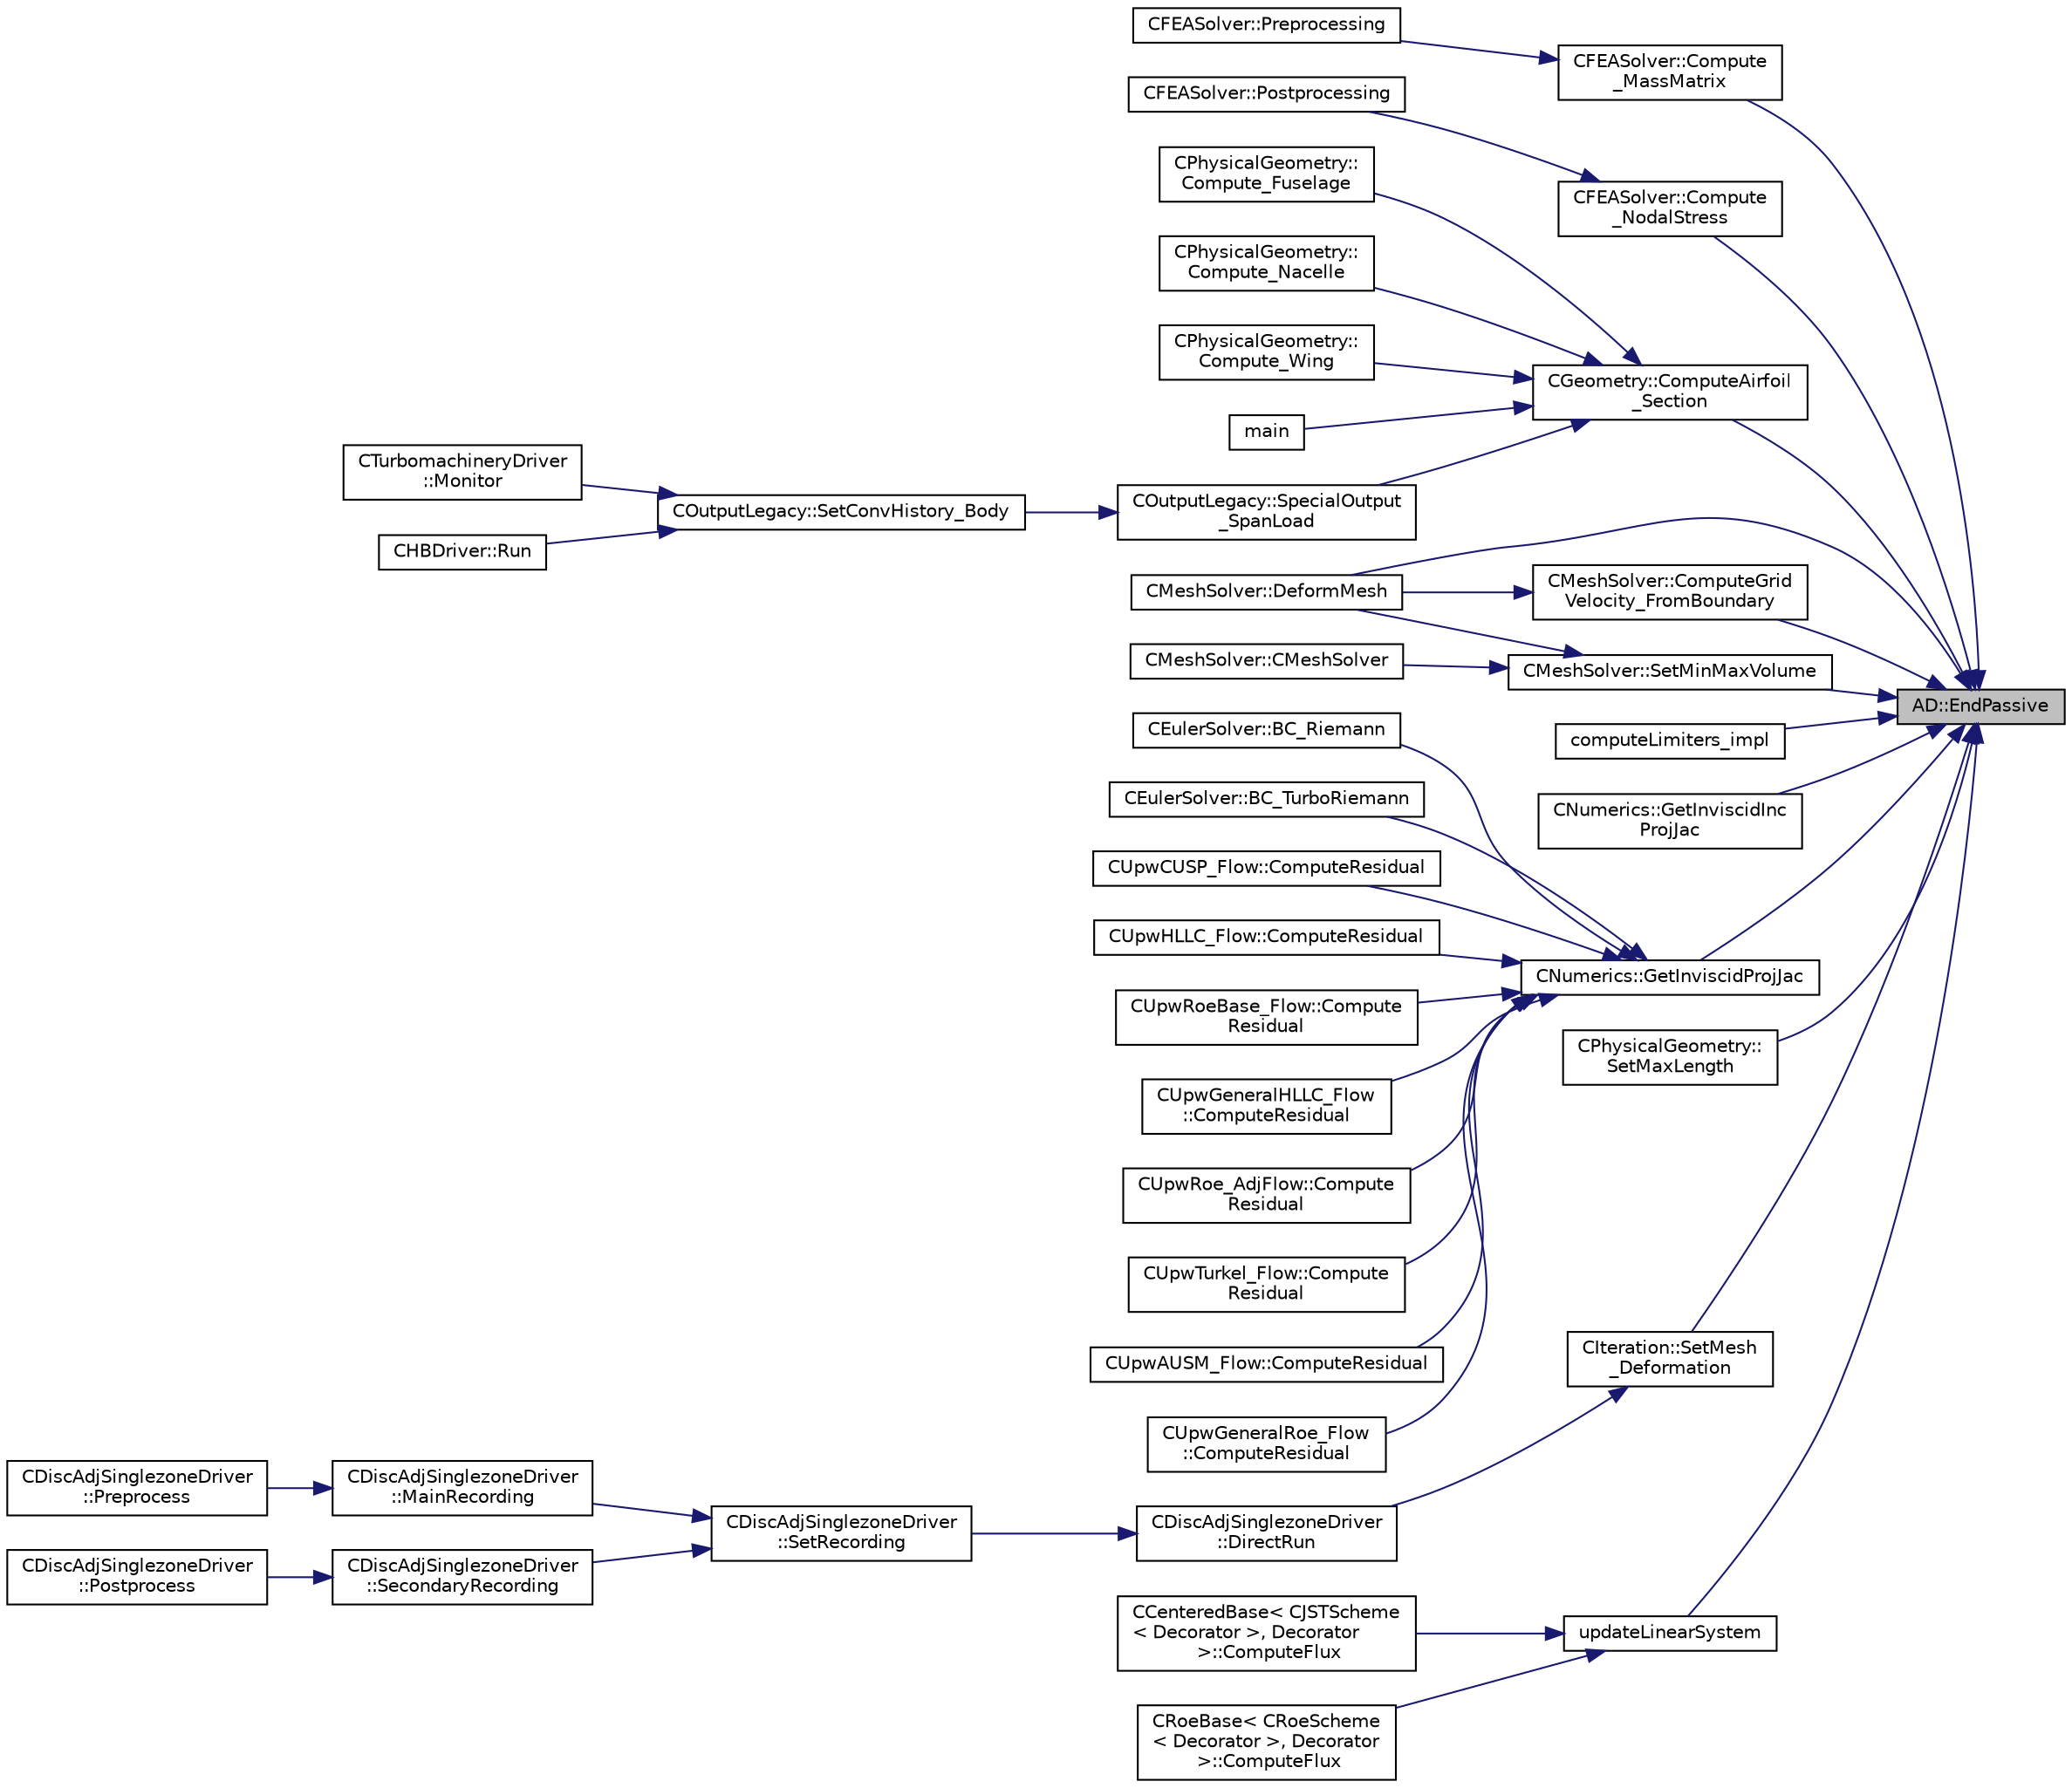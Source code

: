 digraph "AD::EndPassive"
{
 // LATEX_PDF_SIZE
  edge [fontname="Helvetica",fontsize="10",labelfontname="Helvetica",labelfontsize="10"];
  node [fontname="Helvetica",fontsize="10",shape=record];
  rankdir="RL";
  Node1 [label="AD::EndPassive",height=0.2,width=0.4,color="black", fillcolor="grey75", style="filled", fontcolor="black",tooltip="End a passive region, i.e. start recording if we were recording before."];
  Node1 -> Node2 [dir="back",color="midnightblue",fontsize="10",style="solid",fontname="Helvetica"];
  Node2 [label="CFEASolver::Compute\l_MassMatrix",height=0.2,width=0.4,color="black", fillcolor="white", style="filled",URL="$classCFEASolver.html#a1fd46e369eb5e72c15cf708be67e87a2",tooltip="Compute the mass matrix of the problem."];
  Node2 -> Node3 [dir="back",color="midnightblue",fontsize="10",style="solid",fontname="Helvetica"];
  Node3 [label="CFEASolver::Preprocessing",height=0.2,width=0.4,color="black", fillcolor="white", style="filled",URL="$classCFEASolver.html#a353159e003821dae0668dcfe7281bd68",tooltip="Set residuals to zero."];
  Node1 -> Node4 [dir="back",color="midnightblue",fontsize="10",style="solid",fontname="Helvetica"];
  Node4 [label="CFEASolver::Compute\l_NodalStress",height=0.2,width=0.4,color="black", fillcolor="white", style="filled",URL="$classCFEASolver.html#ac275af8f893ef5957379314816d17fa8",tooltip="Compute the stress at the nodes for output purposes."];
  Node4 -> Node5 [dir="back",color="midnightblue",fontsize="10",style="solid",fontname="Helvetica"];
  Node5 [label="CFEASolver::Postprocessing",height=0.2,width=0.4,color="black", fillcolor="white", style="filled",URL="$classCFEASolver.html#ab4fa9086b598c5778c9c0403a5626d1b",tooltip="Postprocessing."];
  Node1 -> Node6 [dir="back",color="midnightblue",fontsize="10",style="solid",fontname="Helvetica"];
  Node6 [label="CGeometry::ComputeAirfoil\l_Section",height=0.2,width=0.4,color="black", fillcolor="white", style="filled",URL="$classCGeometry.html#a89153b5d029a8e95b8e1546605e3a001",tooltip="A virtual member."];
  Node6 -> Node7 [dir="back",color="midnightblue",fontsize="10",style="solid",fontname="Helvetica"];
  Node7 [label="CPhysicalGeometry::\lCompute_Fuselage",height=0.2,width=0.4,color="black", fillcolor="white", style="filled",URL="$classCPhysicalGeometry.html#a4f0167afbef6c7a7a57bbe03836bb272",tooltip="Evaluate geometrical parameters of a wing."];
  Node6 -> Node8 [dir="back",color="midnightblue",fontsize="10",style="solid",fontname="Helvetica"];
  Node8 [label="CPhysicalGeometry::\lCompute_Nacelle",height=0.2,width=0.4,color="black", fillcolor="white", style="filled",URL="$classCPhysicalGeometry.html#a69b97925c1895172c5f3eb05fc14685b",tooltip="Evaluate geometrical parameters of a wing."];
  Node6 -> Node9 [dir="back",color="midnightblue",fontsize="10",style="solid",fontname="Helvetica"];
  Node9 [label="CPhysicalGeometry::\lCompute_Wing",height=0.2,width=0.4,color="black", fillcolor="white", style="filled",URL="$classCPhysicalGeometry.html#a418d3f859009db11d95286e8d1968ef1",tooltip="Evaluate geometrical parameters of a wing."];
  Node6 -> Node10 [dir="back",color="midnightblue",fontsize="10",style="solid",fontname="Helvetica"];
  Node10 [label="main",height=0.2,width=0.4,color="black", fillcolor="white", style="filled",URL="$SU2__GEO_8cpp.html#a0ddf1224851353fc92bfbff6f499fa97",tooltip=" "];
  Node6 -> Node11 [dir="back",color="midnightblue",fontsize="10",style="solid",fontname="Helvetica"];
  Node11 [label="COutputLegacy::SpecialOutput\l_SpanLoad",height=0.2,width=0.4,color="black", fillcolor="white", style="filled",URL="$classCOutputLegacy.html#aa23c32426851597ef86dce3bd62799a2",tooltip="Writes forces at different sections."];
  Node11 -> Node12 [dir="back",color="midnightblue",fontsize="10",style="solid",fontname="Helvetica"];
  Node12 [label="COutputLegacy::SetConvHistory_Body",height=0.2,width=0.4,color="black", fillcolor="white", style="filled",URL="$classCOutputLegacy.html#a217cc0d778a3828499189a9debee47c6",tooltip="Write the history file and the convergence on the screen for serial computations."];
  Node12 -> Node13 [dir="back",color="midnightblue",fontsize="10",style="solid",fontname="Helvetica"];
  Node13 [label="CTurbomachineryDriver\l::Monitor",height=0.2,width=0.4,color="black", fillcolor="white", style="filled",URL="$classCTurbomachineryDriver.html#a46d71c90157f3116888e41d0789be956",tooltip="Monitor the computation."];
  Node12 -> Node14 [dir="back",color="midnightblue",fontsize="10",style="solid",fontname="Helvetica"];
  Node14 [label="CHBDriver::Run",height=0.2,width=0.4,color="black", fillcolor="white", style="filled",URL="$classCHBDriver.html#a741b28f789c77858055bdea1d5716f21",tooltip="Run a single iteration of a Harmonic Balance problem."];
  Node1 -> Node15 [dir="back",color="midnightblue",fontsize="10",style="solid",fontname="Helvetica"];
  Node15 [label="CMeshSolver::ComputeGrid\lVelocity_FromBoundary",height=0.2,width=0.4,color="black", fillcolor="white", style="filled",URL="$classCMeshSolver.html#a0dde897c2a1bc27f95c5da3bb30e5c33",tooltip="Compute the grid velocity form the velocity at deformable boundary."];
  Node15 -> Node16 [dir="back",color="midnightblue",fontsize="10",style="solid",fontname="Helvetica"];
  Node16 [label="CMeshSolver::DeformMesh",height=0.2,width=0.4,color="black", fillcolor="white", style="filled",URL="$classCMeshSolver.html#a573e4ddd63b680f5705f402ec317820b",tooltip="Grid deformation using the linear elasticity equations."];
  Node1 -> Node17 [dir="back",color="midnightblue",fontsize="10",style="solid",fontname="Helvetica"];
  Node17 [label="computeLimiters_impl",height=0.2,width=0.4,color="black", fillcolor="white", style="filled",URL="$group__FvmAlgos.html#ga4639562695f9dc19f098e6d00fcacde1",tooltip="Generic limiter computation for methods based on one limiter value per point (as opposed to one per e..."];
  Node1 -> Node16 [dir="back",color="midnightblue",fontsize="10",style="solid",fontname="Helvetica"];
  Node1 -> Node18 [dir="back",color="midnightblue",fontsize="10",style="solid",fontname="Helvetica"];
  Node18 [label="CNumerics::GetInviscidInc\lProjJac",height=0.2,width=0.4,color="black", fillcolor="white", style="filled",URL="$classCNumerics.html#a511fa489ff98fce56a234e0c2e47083f",tooltip="Compute the projection of the inviscid Jacobian matrices (overload for low speed preconditioner versi..."];
  Node1 -> Node19 [dir="back",color="midnightblue",fontsize="10",style="solid",fontname="Helvetica"];
  Node19 [label="CNumerics::GetInviscidProjJac",height=0.2,width=0.4,color="black", fillcolor="white", style="filled",URL="$classCNumerics.html#aa5c49df663f9dce38e2073ef22580099",tooltip="Compute the projection of the inviscid Jacobian matrices."];
  Node19 -> Node20 [dir="back",color="midnightblue",fontsize="10",style="solid",fontname="Helvetica"];
  Node20 [label="CEulerSolver::BC_Riemann",height=0.2,width=0.4,color="black", fillcolor="white", style="filled",URL="$classCEulerSolver.html#a4ad4a65b3fc5a51b1561436736f7f7ca",tooltip="Impose the boundary condition using characteristic recostruction."];
  Node19 -> Node21 [dir="back",color="midnightblue",fontsize="10",style="solid",fontname="Helvetica"];
  Node21 [label="CEulerSolver::BC_TurboRiemann",height=0.2,width=0.4,color="black", fillcolor="white", style="filled",URL="$classCEulerSolver.html#a8e036f2dff1d945d814c93a74159a3cc",tooltip="Impose the boundary condition using characteristic recostruction."];
  Node19 -> Node22 [dir="back",color="midnightblue",fontsize="10",style="solid",fontname="Helvetica"];
  Node22 [label="CUpwCUSP_Flow::ComputeResidual",height=0.2,width=0.4,color="black", fillcolor="white", style="filled",URL="$classCUpwCUSP__Flow.html#a96394dda58bdba5ea3406230d5b924e5",tooltip="Compute the flow residual using a JST method."];
  Node19 -> Node23 [dir="back",color="midnightblue",fontsize="10",style="solid",fontname="Helvetica"];
  Node23 [label="CUpwHLLC_Flow::ComputeResidual",height=0.2,width=0.4,color="black", fillcolor="white", style="filled",URL="$classCUpwHLLC__Flow.html#a0669b93527f0a6b32cab988b41053cac",tooltip="Compute the Roe's flux between two nodes i and j."];
  Node19 -> Node24 [dir="back",color="midnightblue",fontsize="10",style="solid",fontname="Helvetica"];
  Node24 [label="CUpwRoeBase_Flow::Compute\lResidual",height=0.2,width=0.4,color="black", fillcolor="white", style="filled",URL="$classCUpwRoeBase__Flow.html#ae828f7505381432012daa1618ff9f030",tooltip="Compute the flux from node i to node j, part common to most Roe schemes."];
  Node19 -> Node25 [dir="back",color="midnightblue",fontsize="10",style="solid",fontname="Helvetica"];
  Node25 [label="CUpwGeneralHLLC_Flow\l::ComputeResidual",height=0.2,width=0.4,color="black", fillcolor="white", style="filled",URL="$classCUpwGeneralHLLC__Flow.html#ac129696e54fd4d8933ba8f032deb27aa",tooltip="Compute the Roe's flux between two nodes i and j."];
  Node19 -> Node26 [dir="back",color="midnightblue",fontsize="10",style="solid",fontname="Helvetica"];
  Node26 [label="CUpwRoe_AdjFlow::Compute\lResidual",height=0.2,width=0.4,color="black", fillcolor="white", style="filled",URL="$classCUpwRoe__AdjFlow.html#a190e5469a9419ffe74e23fe0c651a115",tooltip="Compute the adjoint Roe's flux between two nodes i and j."];
  Node19 -> Node27 [dir="back",color="midnightblue",fontsize="10",style="solid",fontname="Helvetica"];
  Node27 [label="CUpwTurkel_Flow::Compute\lResidual",height=0.2,width=0.4,color="black", fillcolor="white", style="filled",URL="$classCUpwTurkel__Flow.html#aeea8b3f88efb753429306fe3c2076af4",tooltip="Compute the Roe's flux between two nodes i and j."];
  Node19 -> Node28 [dir="back",color="midnightblue",fontsize="10",style="solid",fontname="Helvetica"];
  Node28 [label="CUpwAUSM_Flow::ComputeResidual",height=0.2,width=0.4,color="black", fillcolor="white", style="filled",URL="$classCUpwAUSM__Flow.html#a792ec6c1b75f7bbacc33566bbe7c0e88",tooltip="Compute the Roe's flux between two nodes i and j."];
  Node19 -> Node29 [dir="back",color="midnightblue",fontsize="10",style="solid",fontname="Helvetica"];
  Node29 [label="CUpwGeneralRoe_Flow\l::ComputeResidual",height=0.2,width=0.4,color="black", fillcolor="white", style="filled",URL="$classCUpwGeneralRoe__Flow.html#ae7835fc0d44bb290bef95f1e5ce3d90f",tooltip="Compute the Roe's flux between two nodes i and j."];
  Node1 -> Node30 [dir="back",color="midnightblue",fontsize="10",style="solid",fontname="Helvetica"];
  Node30 [label="CPhysicalGeometry::\lSetMaxLength",height=0.2,width=0.4,color="black", fillcolor="white", style="filled",URL="$classCPhysicalGeometry.html#ad7c08b67e40f383f1d86439adec70854",tooltip="Set the maximum cell-center to cell-center distance for CVs."];
  Node1 -> Node31 [dir="back",color="midnightblue",fontsize="10",style="solid",fontname="Helvetica"];
  Node31 [label="CIteration::SetMesh\l_Deformation",height=0.2,width=0.4,color="black", fillcolor="white", style="filled",URL="$classCIteration.html#af7c9bca7e9b04e2fbadc0baaa18e801a",tooltip="Run the mesh deformation algorithms."];
  Node31 -> Node32 [dir="back",color="midnightblue",fontsize="10",style="solid",fontname="Helvetica"];
  Node32 [label="CDiscAdjSinglezoneDriver\l::DirectRun",height=0.2,width=0.4,color="black", fillcolor="white", style="filled",URL="$classCDiscAdjSinglezoneDriver.html#ab8e9115b4d9fb93eaa02b058077dd7de",tooltip="Run one iteration of the solver."];
  Node32 -> Node33 [dir="back",color="midnightblue",fontsize="10",style="solid",fontname="Helvetica"];
  Node33 [label="CDiscAdjSinglezoneDriver\l::SetRecording",height=0.2,width=0.4,color="black", fillcolor="white", style="filled",URL="$classCDiscAdjSinglezoneDriver.html#ac5a9bbc8bf431a06a4ec315a514c9428",tooltip="Record one iteration of a flow iteration in within multiple zones."];
  Node33 -> Node34 [dir="back",color="midnightblue",fontsize="10",style="solid",fontname="Helvetica"];
  Node34 [label="CDiscAdjSinglezoneDriver\l::MainRecording",height=0.2,width=0.4,color="black", fillcolor="white", style="filled",URL="$classCDiscAdjSinglezoneDriver.html#af4087bc4859a336b67555336d8f28aaf",tooltip="Record the main computational path."];
  Node34 -> Node35 [dir="back",color="midnightblue",fontsize="10",style="solid",fontname="Helvetica"];
  Node35 [label="CDiscAdjSinglezoneDriver\l::Preprocess",height=0.2,width=0.4,color="black", fillcolor="white", style="filled",URL="$classCDiscAdjSinglezoneDriver.html#a231f69c77c922207c235930508b1db67",tooltip="Preprocess the single-zone iteration."];
  Node33 -> Node36 [dir="back",color="midnightblue",fontsize="10",style="solid",fontname="Helvetica"];
  Node36 [label="CDiscAdjSinglezoneDriver\l::SecondaryRecording",height=0.2,width=0.4,color="black", fillcolor="white", style="filled",URL="$classCDiscAdjSinglezoneDriver.html#ad328a74dd89ed2e335b22c4bf2b53cb0",tooltip="Record the secondary computational path."];
  Node36 -> Node37 [dir="back",color="midnightblue",fontsize="10",style="solid",fontname="Helvetica"];
  Node37 [label="CDiscAdjSinglezoneDriver\l::Postprocess",height=0.2,width=0.4,color="black", fillcolor="white", style="filled",URL="$classCDiscAdjSinglezoneDriver.html#a8646cc443849a97868c59003066bb850",tooltip="Postprocess the adjoint iteration for ZONE_0."];
  Node1 -> Node38 [dir="back",color="midnightblue",fontsize="10",style="solid",fontname="Helvetica"];
  Node38 [label="CMeshSolver::SetMinMaxVolume",height=0.2,width=0.4,color="black", fillcolor="white", style="filled",URL="$classCMeshSolver.html#adf042699d3abf46135568ef991b7dd44",tooltip="Compute the min and max volume of the elements in the domain."];
  Node38 -> Node39 [dir="back",color="midnightblue",fontsize="10",style="solid",fontname="Helvetica"];
  Node39 [label="CMeshSolver::CMeshSolver",height=0.2,width=0.4,color="black", fillcolor="white", style="filled",URL="$classCMeshSolver.html#a728930536c48c01f17b91808115fdb91",tooltip="Constructor of the class."];
  Node38 -> Node16 [dir="back",color="midnightblue",fontsize="10",style="solid",fontname="Helvetica"];
  Node1 -> Node40 [dir="back",color="midnightblue",fontsize="10",style="solid",fontname="Helvetica"];
  Node40 [label="updateLinearSystem",height=0.2,width=0.4,color="black", fillcolor="white", style="filled",URL="$util_8hpp.html#a2b3edc92a968743cdc11b2e393d7c3fc",tooltip="Update the matrix and right-hand-side of a linear system."];
  Node40 -> Node41 [dir="back",color="midnightblue",fontsize="10",style="solid",fontname="Helvetica"];
  Node41 [label="CCenteredBase\< CJSTScheme\l\< Decorator \>, Decorator\l \>::ComputeFlux",height=0.2,width=0.4,color="black", fillcolor="white", style="filled",URL="$classCCenteredBase.html#ac9b1510a81f92bcdc4c319b415d1ea82",tooltip="Implementation of the base centered flux."];
  Node40 -> Node42 [dir="back",color="midnightblue",fontsize="10",style="solid",fontname="Helvetica"];
  Node42 [label="CRoeBase\< CRoeScheme\l\< Decorator \>, Decorator\l \>::ComputeFlux",height=0.2,width=0.4,color="black", fillcolor="white", style="filled",URL="$classCRoeBase.html#a66014e97b96e951548712bc65bb2857e",tooltip="Implementation of the base Roe flux."];
}
